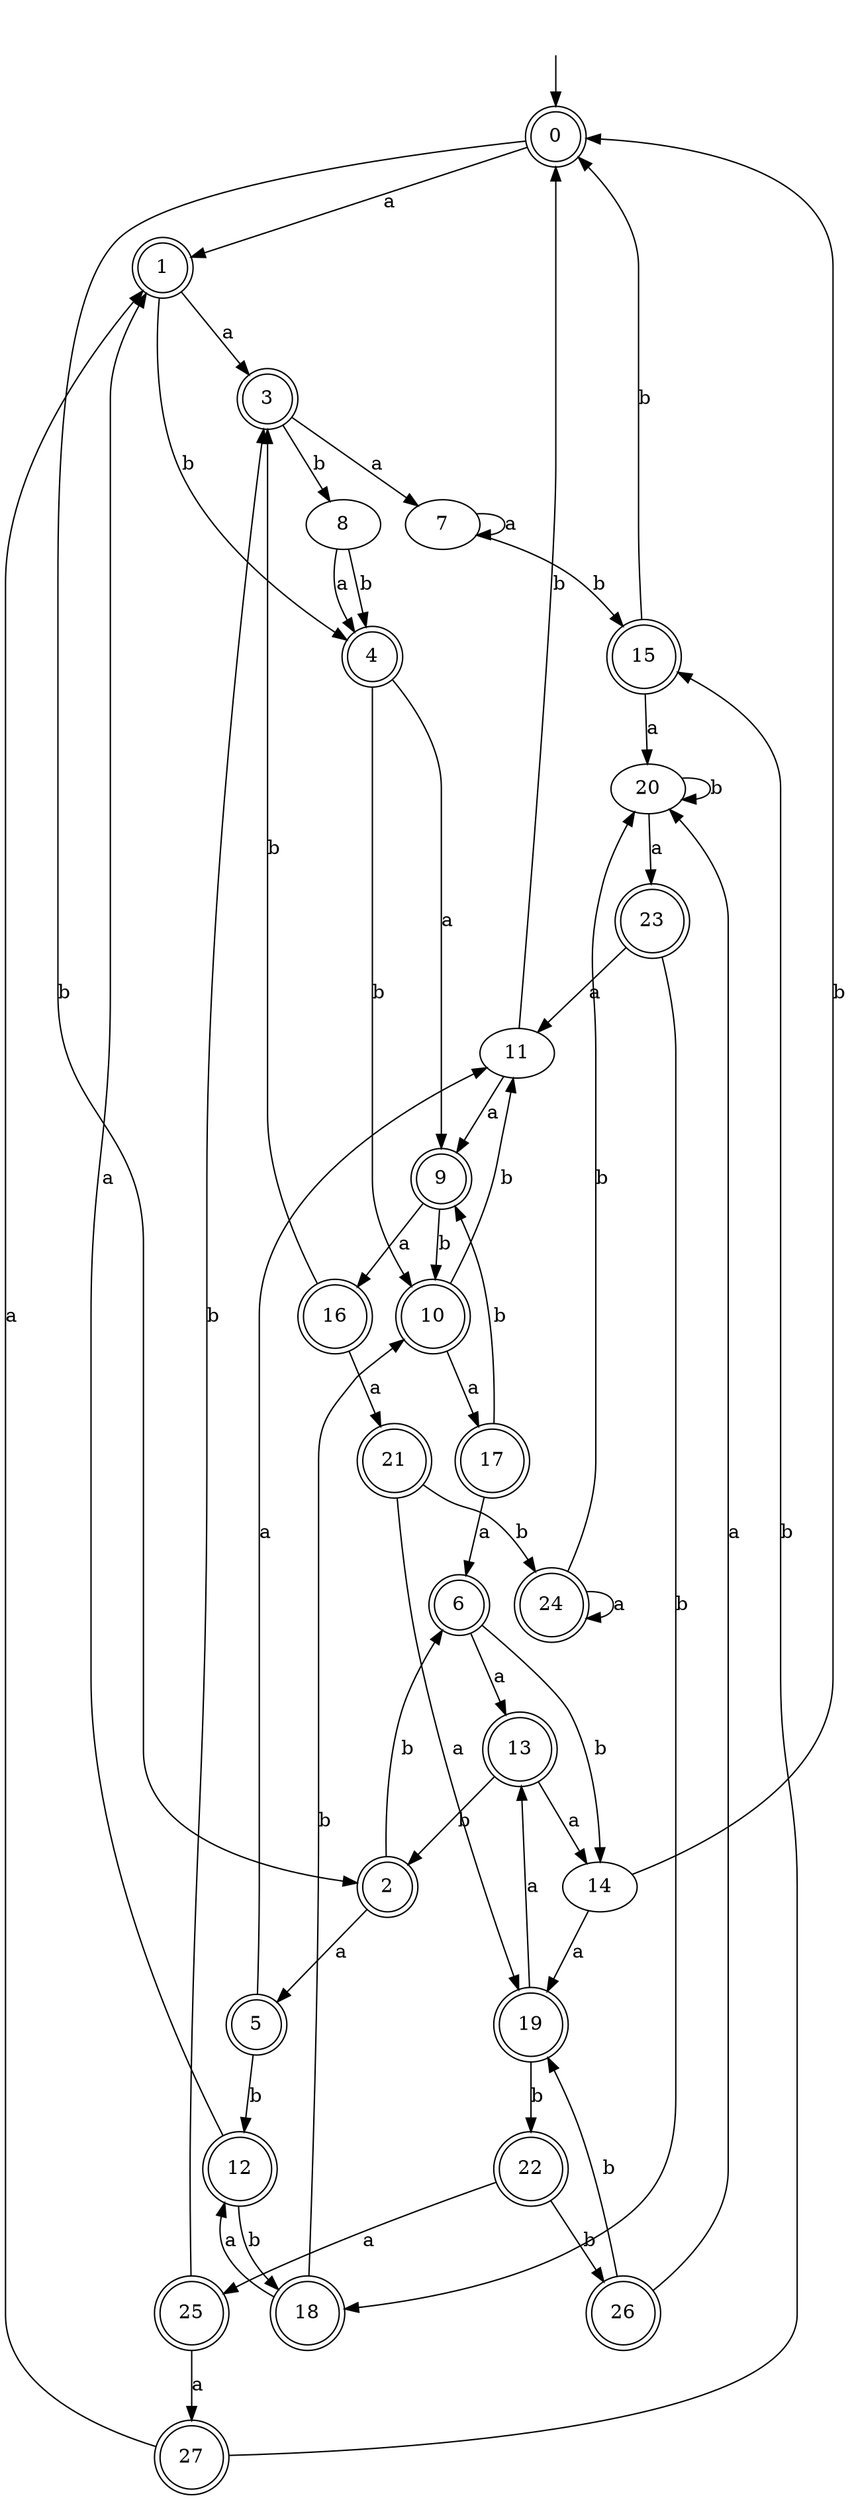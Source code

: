 digraph RandomDFA {
  __start0 [label="", shape=none];
  __start0 -> 0 [label=""];
  0 [shape=circle] [shape=doublecircle]
  0 -> 1 [label="a"]
  0 -> 2 [label="b"]
  1 [shape=doublecircle]
  1 -> 3 [label="a"]
  1 -> 4 [label="b"]
  2 [shape=doublecircle]
  2 -> 5 [label="a"]
  2 -> 6 [label="b"]
  3 [shape=doublecircle]
  3 -> 7 [label="a"]
  3 -> 8 [label="b"]
  4 [shape=doublecircle]
  4 -> 9 [label="a"]
  4 -> 10 [label="b"]
  5 [shape=doublecircle]
  5 -> 11 [label="a"]
  5 -> 12 [label="b"]
  6 [shape=doublecircle]
  6 -> 13 [label="a"]
  6 -> 14 [label="b"]
  7
  7 -> 7 [label="a"]
  7 -> 15 [label="b"]
  8
  8 -> 4 [label="a"]
  8 -> 4 [label="b"]
  9 [shape=doublecircle]
  9 -> 16 [label="a"]
  9 -> 10 [label="b"]
  10 [shape=doublecircle]
  10 -> 17 [label="a"]
  10 -> 11 [label="b"]
  11
  11 -> 9 [label="a"]
  11 -> 0 [label="b"]
  12 [shape=doublecircle]
  12 -> 1 [label="a"]
  12 -> 18 [label="b"]
  13 [shape=doublecircle]
  13 -> 14 [label="a"]
  13 -> 2 [label="b"]
  14
  14 -> 19 [label="a"]
  14 -> 0 [label="b"]
  15 [shape=doublecircle]
  15 -> 20 [label="a"]
  15 -> 0 [label="b"]
  16 [shape=doublecircle]
  16 -> 21 [label="a"]
  16 -> 3 [label="b"]
  17 [shape=doublecircle]
  17 -> 6 [label="a"]
  17 -> 9 [label="b"]
  18 [shape=doublecircle]
  18 -> 12 [label="a"]
  18 -> 10 [label="b"]
  19 [shape=doublecircle]
  19 -> 13 [label="a"]
  19 -> 22 [label="b"]
  20
  20 -> 23 [label="a"]
  20 -> 20 [label="b"]
  21 [shape=doublecircle]
  21 -> 19 [label="a"]
  21 -> 24 [label="b"]
  22 [shape=doublecircle]
  22 -> 25 [label="a"]
  22 -> 26 [label="b"]
  23 [shape=doublecircle]
  23 -> 11 [label="a"]
  23 -> 18 [label="b"]
  24 [shape=doublecircle]
  24 -> 24 [label="a"]
  24 -> 20 [label="b"]
  25 [shape=doublecircle]
  25 -> 27 [label="a"]
  25 -> 3 [label="b"]
  26 [shape=doublecircle]
  26 -> 20 [label="a"]
  26 -> 19 [label="b"]
  27 [shape=doublecircle]
  27 -> 1 [label="a"]
  27 -> 15 [label="b"]
}
